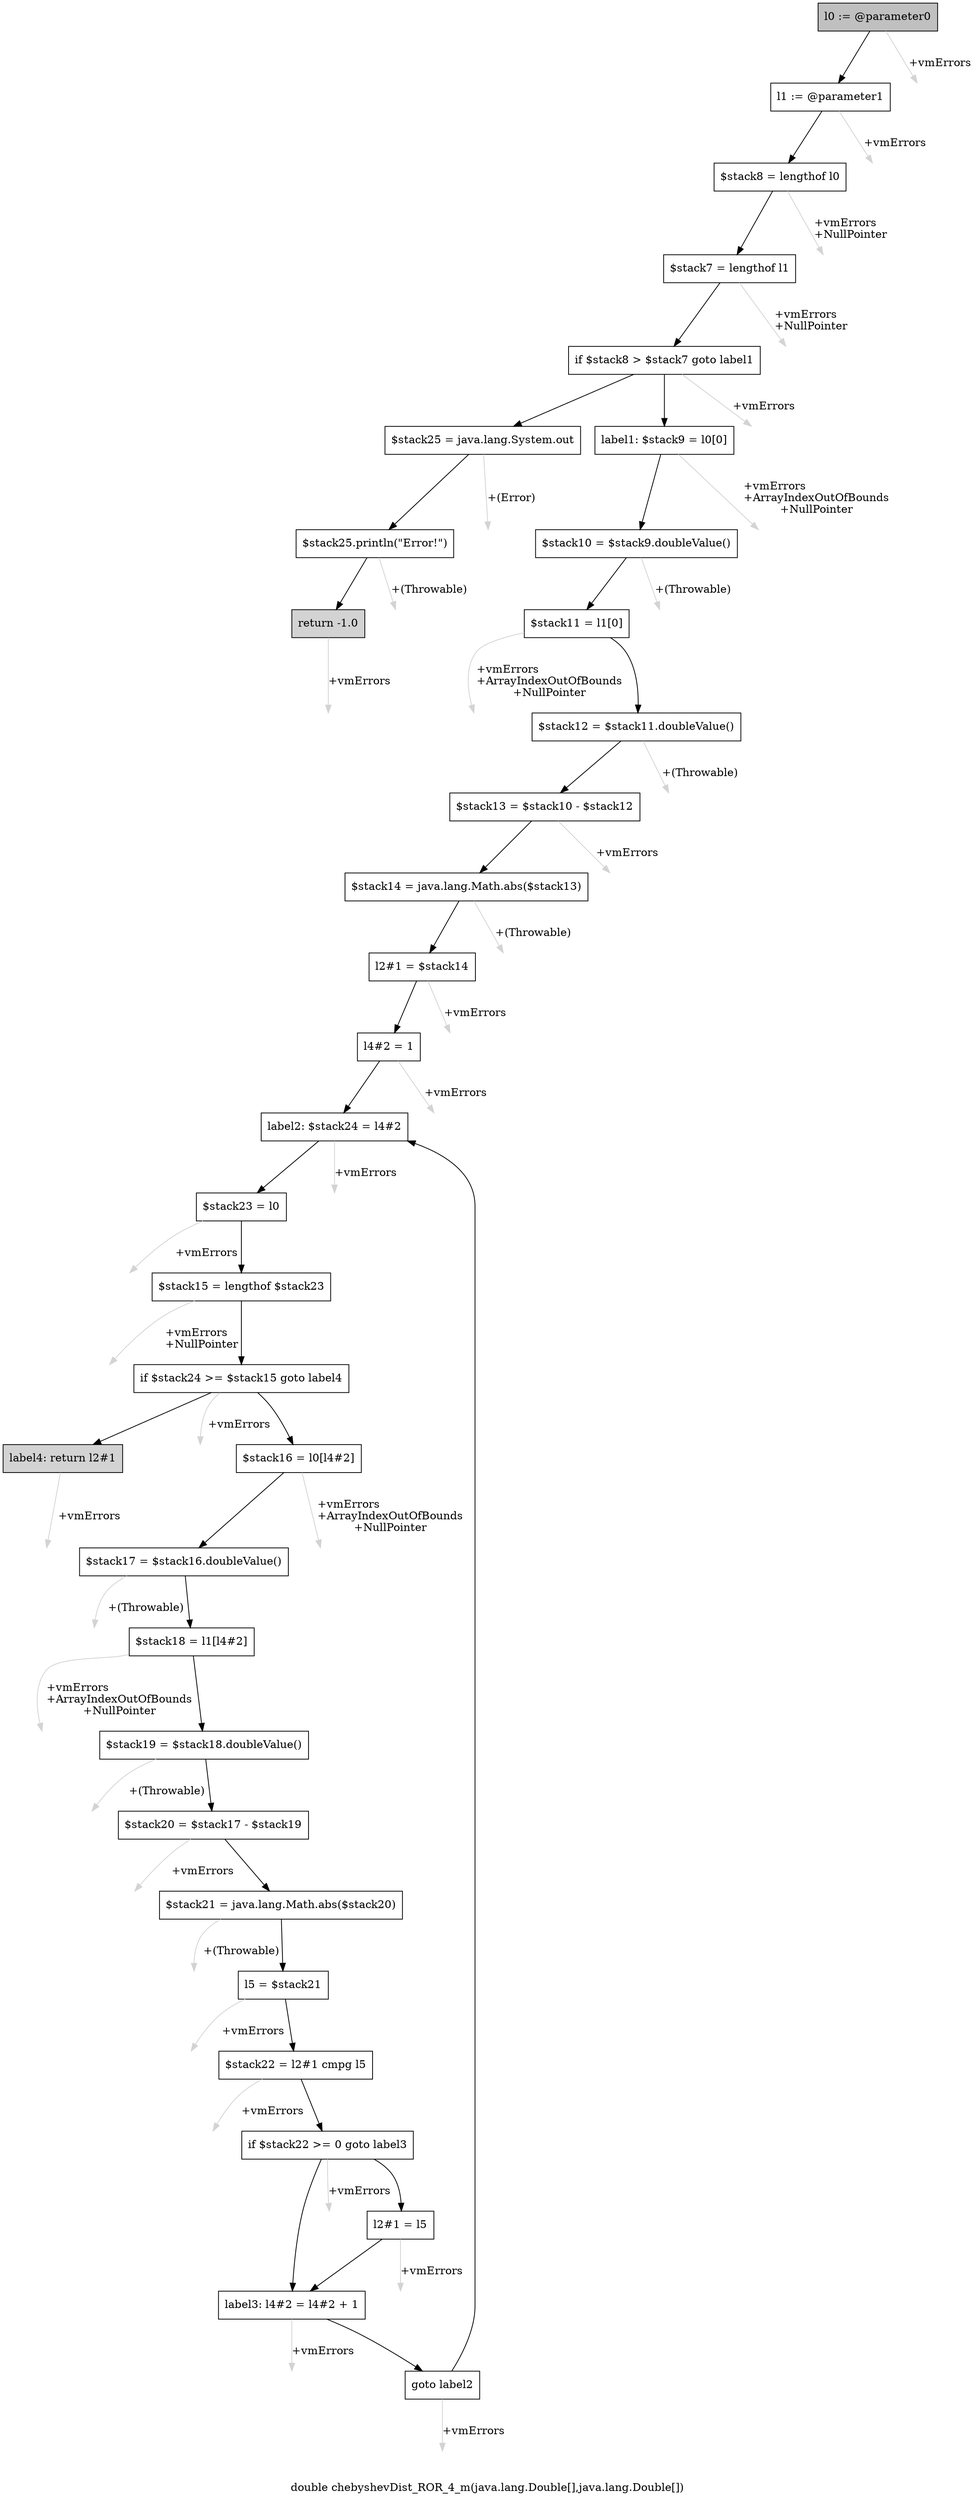 digraph "double chebyshevDist_ROR_4_m(java.lang.Double[],java.lang.Double[])" {
    label="double chebyshevDist_ROR_4_m(java.lang.Double[],java.lang.Double[])";
    node [shape=box];
    "0" [style=filled,fillcolor=gray,label="l0 := @parameter0",];
    "1" [label="l1 := @parameter1",];
    "0"->"1" [color=black,];
    "33" [style=invis,label="Esc",];
    "0"->"33" [color=lightgray,label="\l+vmErrors",];
    "2" [label="$stack8 = lengthof l0",];
    "1"->"2" [color=black,];
    "34" [style=invis,label="Esc",];
    "1"->"34" [color=lightgray,label="\l+vmErrors",];
    "3" [label="$stack7 = lengthof l1",];
    "2"->"3" [color=black,];
    "35" [style=invis,label="Esc",];
    "2"->"35" [color=lightgray,label="\l+vmErrors\l+NullPointer",];
    "4" [label="if $stack8 > $stack7 goto label1",];
    "3"->"4" [color=black,];
    "36" [style=invis,label="Esc",];
    "3"->"36" [color=lightgray,label="\l+vmErrors\l+NullPointer",];
    "5" [label="$stack25 = java.lang.System.out",];
    "4"->"5" [color=black,];
    "8" [label="label1: $stack9 = l0[0]",];
    "4"->"8" [color=black,];
    "37" [style=invis,label="Esc",];
    "4"->"37" [color=lightgray,label="\l+vmErrors",];
    "6" [label="$stack25.println(\"Error!\")",];
    "5"->"6" [color=black,];
    "38" [style=invis,label="Esc",];
    "5"->"38" [color=lightgray,label="\l+(Error)",];
    "7" [style=filled,fillcolor=lightgray,label="return -1.0",];
    "6"->"7" [color=black,];
    "39" [style=invis,label="Esc",];
    "6"->"39" [color=lightgray,label="\l+(Throwable)",];
    "40" [style=invis,label="Esc",];
    "7"->"40" [color=lightgray,label="\l+vmErrors",];
    "9" [label="$stack10 = $stack9.doubleValue()",];
    "8"->"9" [color=black,];
    "41" [style=invis,label="Esc",];
    "8"->"41" [color=lightgray,label="\l+vmErrors\l+ArrayIndexOutOfBounds\l+NullPointer",];
    "10" [label="$stack11 = l1[0]",];
    "9"->"10" [color=black,];
    "42" [style=invis,label="Esc",];
    "9"->"42" [color=lightgray,label="\l+(Throwable)",];
    "11" [label="$stack12 = $stack11.doubleValue()",];
    "10"->"11" [color=black,];
    "43" [style=invis,label="Esc",];
    "10"->"43" [color=lightgray,label="\l+vmErrors\l+ArrayIndexOutOfBounds\l+NullPointer",];
    "12" [label="$stack13 = $stack10 - $stack12",];
    "11"->"12" [color=black,];
    "44" [style=invis,label="Esc",];
    "11"->"44" [color=lightgray,label="\l+(Throwable)",];
    "13" [label="$stack14 = java.lang.Math.abs($stack13)",];
    "12"->"13" [color=black,];
    "45" [style=invis,label="Esc",];
    "12"->"45" [color=lightgray,label="\l+vmErrors",];
    "14" [label="l2#1 = $stack14",];
    "13"->"14" [color=black,];
    "46" [style=invis,label="Esc",];
    "13"->"46" [color=lightgray,label="\l+(Throwable)",];
    "15" [label="l4#2 = 1",];
    "14"->"15" [color=black,];
    "47" [style=invis,label="Esc",];
    "14"->"47" [color=lightgray,label="\l+vmErrors",];
    "16" [label="label2: $stack24 = l4#2",];
    "15"->"16" [color=black,];
    "48" [style=invis,label="Esc",];
    "15"->"48" [color=lightgray,label="\l+vmErrors",];
    "17" [label="$stack23 = l0",];
    "16"->"17" [color=black,];
    "49" [style=invis,label="Esc",];
    "16"->"49" [color=lightgray,label="\l+vmErrors",];
    "18" [label="$stack15 = lengthof $stack23",];
    "17"->"18" [color=black,];
    "50" [style=invis,label="Esc",];
    "17"->"50" [color=lightgray,label="\l+vmErrors",];
    "19" [label="if $stack24 >= $stack15 goto label4",];
    "18"->"19" [color=black,];
    "51" [style=invis,label="Esc",];
    "18"->"51" [color=lightgray,label="\l+vmErrors\l+NullPointer",];
    "20" [label="$stack16 = l0[l4#2]",];
    "19"->"20" [color=black,];
    "32" [style=filled,fillcolor=lightgray,label="label4: return l2#1",];
    "19"->"32" [color=black,];
    "52" [style=invis,label="Esc",];
    "19"->"52" [color=lightgray,label="\l+vmErrors",];
    "21" [label="$stack17 = $stack16.doubleValue()",];
    "20"->"21" [color=black,];
    "53" [style=invis,label="Esc",];
    "20"->"53" [color=lightgray,label="\l+vmErrors\l+ArrayIndexOutOfBounds\l+NullPointer",];
    "22" [label="$stack18 = l1[l4#2]",];
    "21"->"22" [color=black,];
    "54" [style=invis,label="Esc",];
    "21"->"54" [color=lightgray,label="\l+(Throwable)",];
    "23" [label="$stack19 = $stack18.doubleValue()",];
    "22"->"23" [color=black,];
    "55" [style=invis,label="Esc",];
    "22"->"55" [color=lightgray,label="\l+vmErrors\l+ArrayIndexOutOfBounds\l+NullPointer",];
    "24" [label="$stack20 = $stack17 - $stack19",];
    "23"->"24" [color=black,];
    "56" [style=invis,label="Esc",];
    "23"->"56" [color=lightgray,label="\l+(Throwable)",];
    "25" [label="$stack21 = java.lang.Math.abs($stack20)",];
    "24"->"25" [color=black,];
    "57" [style=invis,label="Esc",];
    "24"->"57" [color=lightgray,label="\l+vmErrors",];
    "26" [label="l5 = $stack21",];
    "25"->"26" [color=black,];
    "58" [style=invis,label="Esc",];
    "25"->"58" [color=lightgray,label="\l+(Throwable)",];
    "27" [label="$stack22 = l2#1 cmpg l5",];
    "26"->"27" [color=black,];
    "59" [style=invis,label="Esc",];
    "26"->"59" [color=lightgray,label="\l+vmErrors",];
    "28" [label="if $stack22 >= 0 goto label3",];
    "27"->"28" [color=black,];
    "60" [style=invis,label="Esc",];
    "27"->"60" [color=lightgray,label="\l+vmErrors",];
    "29" [label="l2#1 = l5",];
    "28"->"29" [color=black,];
    "30" [label="label3: l4#2 = l4#2 + 1",];
    "28"->"30" [color=black,];
    "61" [style=invis,label="Esc",];
    "28"->"61" [color=lightgray,label="\l+vmErrors",];
    "29"->"30" [color=black,];
    "62" [style=invis,label="Esc",];
    "29"->"62" [color=lightgray,label="\l+vmErrors",];
    "31" [label="goto label2",];
    "30"->"31" [color=black,];
    "63" [style=invis,label="Esc",];
    "30"->"63" [color=lightgray,label="\l+vmErrors",];
    "31"->"16" [color=black,];
    "64" [style=invis,label="Esc",];
    "31"->"64" [color=lightgray,label="\l+vmErrors",];
    "65" [style=invis,label="Esc",];
    "32"->"65" [color=lightgray,label="\l+vmErrors",];
}
